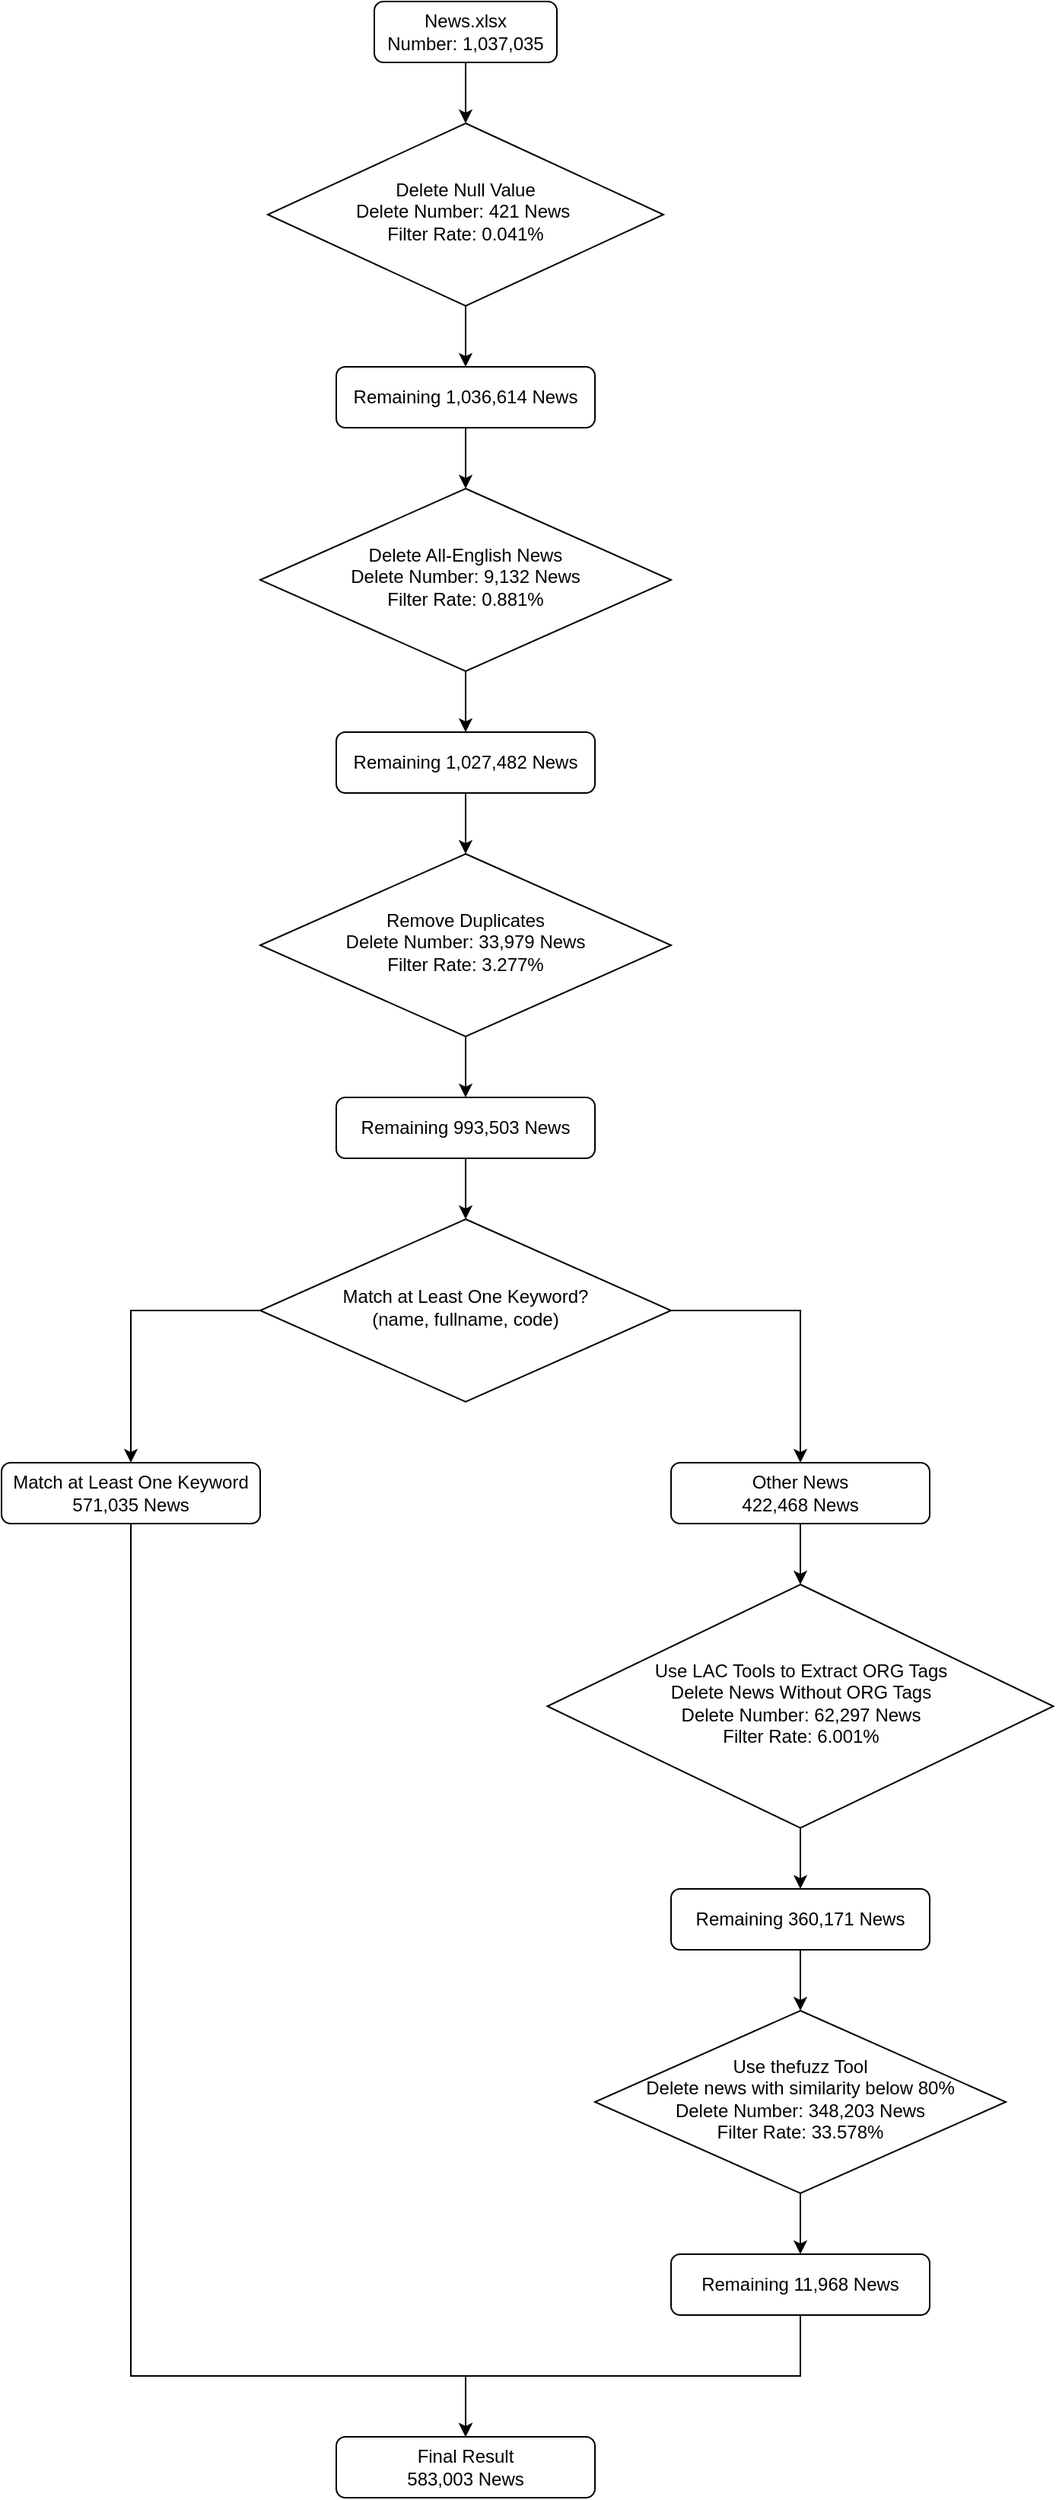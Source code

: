 <mxfile version="22.1.2" type="device">
  <diagram id="C5RBs43oDa-KdzZeNtuy" name="Page-1">
    <mxGraphModel dx="1504" dy="1394" grid="1" gridSize="10" guides="1" tooltips="1" connect="1" arrows="1" fold="1" page="1" pageScale="1" pageWidth="827" pageHeight="1169" math="0" shadow="0">
      <root>
        <mxCell id="WIyWlLk6GJQsqaUBKTNV-0" />
        <mxCell id="WIyWlLk6GJQsqaUBKTNV-1" parent="WIyWlLk6GJQsqaUBKTNV-0" />
        <mxCell id="WIyWlLk6GJQsqaUBKTNV-3" value="News.xlsx&lt;br&gt;Number: 1,037,035" style="rounded=1;whiteSpace=wrap;html=1;fontSize=12;glass=0;strokeWidth=1;shadow=0;" parent="WIyWlLk6GJQsqaUBKTNV-1" vertex="1">
          <mxGeometry x="160" y="80" width="120" height="40" as="geometry" />
        </mxCell>
        <mxCell id="UkxlcNlyfsjkiF_c74yj-1" style="edgeStyle=orthogonalEdgeStyle;rounded=0;orthogonalLoop=1;jettySize=auto;html=1;exitX=0.5;exitY=1;exitDx=0;exitDy=0;entryX=0.5;entryY=0;entryDx=0;entryDy=0;" edge="1" parent="WIyWlLk6GJQsqaUBKTNV-1" source="WIyWlLk6GJQsqaUBKTNV-6" target="WIyWlLk6GJQsqaUBKTNV-11">
          <mxGeometry relative="1" as="geometry" />
        </mxCell>
        <mxCell id="WIyWlLk6GJQsqaUBKTNV-6" value="Delete Null Value&lt;br&gt;Delete Number: 421 News&amp;nbsp;&lt;br&gt;Filter Rate: 0.041%" style="rhombus;whiteSpace=wrap;html=1;shadow=0;fontFamily=Helvetica;fontSize=12;align=center;strokeWidth=1;spacing=6;spacingTop=-4;" parent="WIyWlLk6GJQsqaUBKTNV-1" vertex="1">
          <mxGeometry x="90" y="160" width="260" height="120" as="geometry" />
        </mxCell>
        <mxCell id="UkxlcNlyfsjkiF_c74yj-6" style="edgeStyle=orthogonalEdgeStyle;rounded=0;orthogonalLoop=1;jettySize=auto;html=1;exitX=0.5;exitY=1;exitDx=0;exitDy=0;entryX=0.5;entryY=0;entryDx=0;entryDy=0;" edge="1" parent="WIyWlLk6GJQsqaUBKTNV-1" source="WIyWlLk6GJQsqaUBKTNV-11" target="UkxlcNlyfsjkiF_c74yj-4">
          <mxGeometry relative="1" as="geometry" />
        </mxCell>
        <mxCell id="WIyWlLk6GJQsqaUBKTNV-11" value="Remaining 1,036,614 News" style="rounded=1;whiteSpace=wrap;html=1;fontSize=12;glass=0;strokeWidth=1;shadow=0;" parent="WIyWlLk6GJQsqaUBKTNV-1" vertex="1">
          <mxGeometry x="135" y="320" width="170" height="40" as="geometry" />
        </mxCell>
        <mxCell id="UkxlcNlyfsjkiF_c74yj-0" value="" style="endArrow=classic;html=1;rounded=0;exitX=0.5;exitY=1;exitDx=0;exitDy=0;entryX=0.5;entryY=0;entryDx=0;entryDy=0;" edge="1" parent="WIyWlLk6GJQsqaUBKTNV-1" source="WIyWlLk6GJQsqaUBKTNV-3" target="WIyWlLk6GJQsqaUBKTNV-6">
          <mxGeometry width="50" height="50" relative="1" as="geometry">
            <mxPoint x="270" y="490" as="sourcePoint" />
            <mxPoint x="320" y="440" as="targetPoint" />
          </mxGeometry>
        </mxCell>
        <mxCell id="UkxlcNlyfsjkiF_c74yj-9" style="edgeStyle=orthogonalEdgeStyle;rounded=0;orthogonalLoop=1;jettySize=auto;html=1;exitX=0.5;exitY=1;exitDx=0;exitDy=0;entryX=0.5;entryY=0;entryDx=0;entryDy=0;" edge="1" parent="WIyWlLk6GJQsqaUBKTNV-1" source="UkxlcNlyfsjkiF_c74yj-3" target="UkxlcNlyfsjkiF_c74yj-8">
          <mxGeometry relative="1" as="geometry" />
        </mxCell>
        <mxCell id="UkxlcNlyfsjkiF_c74yj-3" value="Remaining 1,027,482 News" style="rounded=1;whiteSpace=wrap;html=1;fontSize=12;glass=0;strokeWidth=1;shadow=0;" vertex="1" parent="WIyWlLk6GJQsqaUBKTNV-1">
          <mxGeometry x="135" y="560" width="170" height="40" as="geometry" />
        </mxCell>
        <mxCell id="UkxlcNlyfsjkiF_c74yj-7" style="edgeStyle=orthogonalEdgeStyle;rounded=0;orthogonalLoop=1;jettySize=auto;html=1;exitX=0.5;exitY=1;exitDx=0;exitDy=0;entryX=0.5;entryY=0;entryDx=0;entryDy=0;" edge="1" parent="WIyWlLk6GJQsqaUBKTNV-1" source="UkxlcNlyfsjkiF_c74yj-4" target="UkxlcNlyfsjkiF_c74yj-3">
          <mxGeometry relative="1" as="geometry" />
        </mxCell>
        <mxCell id="UkxlcNlyfsjkiF_c74yj-4" value="Delete All-English News&lt;br&gt;Delete Number: 9,132 News&lt;br&gt;Filter Rate: 0.881%" style="rhombus;whiteSpace=wrap;html=1;shadow=0;fontFamily=Helvetica;fontSize=12;align=center;strokeWidth=1;spacing=6;spacingTop=-4;" vertex="1" parent="WIyWlLk6GJQsqaUBKTNV-1">
          <mxGeometry x="85" y="400" width="270" height="120" as="geometry" />
        </mxCell>
        <mxCell id="UkxlcNlyfsjkiF_c74yj-12" style="edgeStyle=orthogonalEdgeStyle;rounded=0;orthogonalLoop=1;jettySize=auto;html=1;exitX=0.5;exitY=1;exitDx=0;exitDy=0;entryX=0.5;entryY=0;entryDx=0;entryDy=0;" edge="1" parent="WIyWlLk6GJQsqaUBKTNV-1" source="UkxlcNlyfsjkiF_c74yj-8" target="UkxlcNlyfsjkiF_c74yj-11">
          <mxGeometry relative="1" as="geometry" />
        </mxCell>
        <mxCell id="UkxlcNlyfsjkiF_c74yj-8" value="Remove Duplicates&lt;br&gt;Delete Number: 33,979 News&lt;br&gt;Filter Rate: 3.277%" style="rhombus;whiteSpace=wrap;html=1;shadow=0;fontFamily=Helvetica;fontSize=12;align=center;strokeWidth=1;spacing=6;spacingTop=-4;" vertex="1" parent="WIyWlLk6GJQsqaUBKTNV-1">
          <mxGeometry x="85" y="640" width="270" height="120" as="geometry" />
        </mxCell>
        <mxCell id="UkxlcNlyfsjkiF_c74yj-14" style="edgeStyle=orthogonalEdgeStyle;rounded=0;orthogonalLoop=1;jettySize=auto;html=1;exitX=0.5;exitY=1;exitDx=0;exitDy=0;entryX=0.5;entryY=0;entryDx=0;entryDy=0;" edge="1" parent="WIyWlLk6GJQsqaUBKTNV-1" source="UkxlcNlyfsjkiF_c74yj-11" target="UkxlcNlyfsjkiF_c74yj-13">
          <mxGeometry relative="1" as="geometry" />
        </mxCell>
        <mxCell id="UkxlcNlyfsjkiF_c74yj-11" value="Remaining 993,503 News" style="rounded=1;whiteSpace=wrap;html=1;fontSize=12;glass=0;strokeWidth=1;shadow=0;" vertex="1" parent="WIyWlLk6GJQsqaUBKTNV-1">
          <mxGeometry x="135" y="800" width="170" height="40" as="geometry" />
        </mxCell>
        <mxCell id="UkxlcNlyfsjkiF_c74yj-17" style="edgeStyle=orthogonalEdgeStyle;rounded=0;orthogonalLoop=1;jettySize=auto;html=1;exitX=1;exitY=0.5;exitDx=0;exitDy=0;entryX=0.5;entryY=0;entryDx=0;entryDy=0;" edge="1" parent="WIyWlLk6GJQsqaUBKTNV-1" source="UkxlcNlyfsjkiF_c74yj-13" target="UkxlcNlyfsjkiF_c74yj-16">
          <mxGeometry relative="1" as="geometry" />
        </mxCell>
        <mxCell id="UkxlcNlyfsjkiF_c74yj-18" style="edgeStyle=orthogonalEdgeStyle;rounded=0;orthogonalLoop=1;jettySize=auto;html=1;exitX=0;exitY=0.5;exitDx=0;exitDy=0;entryX=0.5;entryY=0;entryDx=0;entryDy=0;" edge="1" parent="WIyWlLk6GJQsqaUBKTNV-1" source="UkxlcNlyfsjkiF_c74yj-13" target="UkxlcNlyfsjkiF_c74yj-15">
          <mxGeometry relative="1" as="geometry" />
        </mxCell>
        <mxCell id="UkxlcNlyfsjkiF_c74yj-13" value="Match at Least One Keyword?&lt;br&gt;(name, fullname, code)" style="rhombus;whiteSpace=wrap;html=1;shadow=0;fontFamily=Helvetica;fontSize=12;align=center;strokeWidth=1;spacing=6;spacingTop=-4;" vertex="1" parent="WIyWlLk6GJQsqaUBKTNV-1">
          <mxGeometry x="85" y="880" width="270" height="120" as="geometry" />
        </mxCell>
        <mxCell id="UkxlcNlyfsjkiF_c74yj-28" style="edgeStyle=orthogonalEdgeStyle;rounded=0;orthogonalLoop=1;jettySize=auto;html=1;exitX=0.5;exitY=1;exitDx=0;exitDy=0;entryX=0.5;entryY=0;entryDx=0;entryDy=0;" edge="1" parent="WIyWlLk6GJQsqaUBKTNV-1" source="UkxlcNlyfsjkiF_c74yj-15" target="UkxlcNlyfsjkiF_c74yj-27">
          <mxGeometry relative="1" as="geometry">
            <Array as="points">
              <mxPoint y="1640" />
              <mxPoint x="220" y="1640" />
            </Array>
          </mxGeometry>
        </mxCell>
        <mxCell id="UkxlcNlyfsjkiF_c74yj-15" value="Match at Least One Keyword&lt;br&gt;571,035 News" style="rounded=1;whiteSpace=wrap;html=1;fontSize=12;glass=0;strokeWidth=1;shadow=0;" vertex="1" parent="WIyWlLk6GJQsqaUBKTNV-1">
          <mxGeometry x="-85" y="1040" width="170" height="40" as="geometry" />
        </mxCell>
        <mxCell id="UkxlcNlyfsjkiF_c74yj-30" style="edgeStyle=orthogonalEdgeStyle;rounded=0;orthogonalLoop=1;jettySize=auto;html=1;exitX=0.5;exitY=1;exitDx=0;exitDy=0;entryX=0.5;entryY=0;entryDx=0;entryDy=0;" edge="1" parent="WIyWlLk6GJQsqaUBKTNV-1" source="UkxlcNlyfsjkiF_c74yj-16" target="UkxlcNlyfsjkiF_c74yj-20">
          <mxGeometry relative="1" as="geometry" />
        </mxCell>
        <mxCell id="UkxlcNlyfsjkiF_c74yj-16" value="Other News&lt;br&gt;422,468 News" style="rounded=1;whiteSpace=wrap;html=1;fontSize=12;glass=0;strokeWidth=1;shadow=0;" vertex="1" parent="WIyWlLk6GJQsqaUBKTNV-1">
          <mxGeometry x="355" y="1040" width="170" height="40" as="geometry" />
        </mxCell>
        <mxCell id="UkxlcNlyfsjkiF_c74yj-22" style="edgeStyle=orthogonalEdgeStyle;rounded=0;orthogonalLoop=1;jettySize=auto;html=1;exitX=0.5;exitY=1;exitDx=0;exitDy=0;entryX=0.5;entryY=0;entryDx=0;entryDy=0;" edge="1" parent="WIyWlLk6GJQsqaUBKTNV-1" source="UkxlcNlyfsjkiF_c74yj-20" target="UkxlcNlyfsjkiF_c74yj-21">
          <mxGeometry relative="1" as="geometry" />
        </mxCell>
        <mxCell id="UkxlcNlyfsjkiF_c74yj-20" value="Use LAC Tools to Extract ORG Tags&lt;br&gt;Delete News Without ORG Tags&lt;br&gt;Delete Number: 62,297 News&lt;br&gt;Filter Rate: 6.001%" style="rhombus;whiteSpace=wrap;html=1;shadow=0;fontFamily=Helvetica;fontSize=12;align=center;strokeWidth=1;spacing=6;spacingTop=-4;" vertex="1" parent="WIyWlLk6GJQsqaUBKTNV-1">
          <mxGeometry x="273.75" y="1120" width="332.5" height="160" as="geometry" />
        </mxCell>
        <mxCell id="UkxlcNlyfsjkiF_c74yj-26" style="edgeStyle=orthogonalEdgeStyle;rounded=0;orthogonalLoop=1;jettySize=auto;html=1;exitX=0.5;exitY=1;exitDx=0;exitDy=0;entryX=0.5;entryY=0;entryDx=0;entryDy=0;" edge="1" parent="WIyWlLk6GJQsqaUBKTNV-1" source="UkxlcNlyfsjkiF_c74yj-21" target="UkxlcNlyfsjkiF_c74yj-23">
          <mxGeometry relative="1" as="geometry" />
        </mxCell>
        <mxCell id="UkxlcNlyfsjkiF_c74yj-21" value="Remaining 360,171 News" style="rounded=1;whiteSpace=wrap;html=1;fontSize=12;glass=0;strokeWidth=1;shadow=0;" vertex="1" parent="WIyWlLk6GJQsqaUBKTNV-1">
          <mxGeometry x="355" y="1320" width="170" height="40" as="geometry" />
        </mxCell>
        <mxCell id="UkxlcNlyfsjkiF_c74yj-25" style="edgeStyle=orthogonalEdgeStyle;rounded=0;orthogonalLoop=1;jettySize=auto;html=1;exitX=0.5;exitY=1;exitDx=0;exitDy=0;entryX=0.5;entryY=0;entryDx=0;entryDy=0;" edge="1" parent="WIyWlLk6GJQsqaUBKTNV-1" source="UkxlcNlyfsjkiF_c74yj-23" target="UkxlcNlyfsjkiF_c74yj-24">
          <mxGeometry relative="1" as="geometry" />
        </mxCell>
        <mxCell id="UkxlcNlyfsjkiF_c74yj-23" value="Use thefuzz Tool&lt;br&gt;Delete news with similarity below 80%&lt;br&gt;Delete Number:&amp;nbsp;348,203 News&lt;br&gt;Filter Rate: 33.578%" style="rhombus;whiteSpace=wrap;html=1;shadow=0;fontFamily=Helvetica;fontSize=12;align=center;strokeWidth=1;spacing=6;spacingTop=-4;" vertex="1" parent="WIyWlLk6GJQsqaUBKTNV-1">
          <mxGeometry x="305" y="1400" width="270" height="120" as="geometry" />
        </mxCell>
        <mxCell id="UkxlcNlyfsjkiF_c74yj-29" style="edgeStyle=orthogonalEdgeStyle;rounded=0;orthogonalLoop=1;jettySize=auto;html=1;exitX=0.5;exitY=1;exitDx=0;exitDy=0;entryX=0.5;entryY=0;entryDx=0;entryDy=0;" edge="1" parent="WIyWlLk6GJQsqaUBKTNV-1" source="UkxlcNlyfsjkiF_c74yj-24" target="UkxlcNlyfsjkiF_c74yj-27">
          <mxGeometry relative="1" as="geometry" />
        </mxCell>
        <mxCell id="UkxlcNlyfsjkiF_c74yj-24" value="Remaining 11,968 News" style="rounded=1;whiteSpace=wrap;html=1;fontSize=12;glass=0;strokeWidth=1;shadow=0;" vertex="1" parent="WIyWlLk6GJQsqaUBKTNV-1">
          <mxGeometry x="355" y="1560" width="170" height="40" as="geometry" />
        </mxCell>
        <mxCell id="UkxlcNlyfsjkiF_c74yj-27" value="Final Result&lt;br&gt;583,003 News" style="rounded=1;whiteSpace=wrap;html=1;fontSize=12;glass=0;strokeWidth=1;shadow=0;" vertex="1" parent="WIyWlLk6GJQsqaUBKTNV-1">
          <mxGeometry x="135" y="1680" width="170" height="40" as="geometry" />
        </mxCell>
      </root>
    </mxGraphModel>
  </diagram>
</mxfile>
